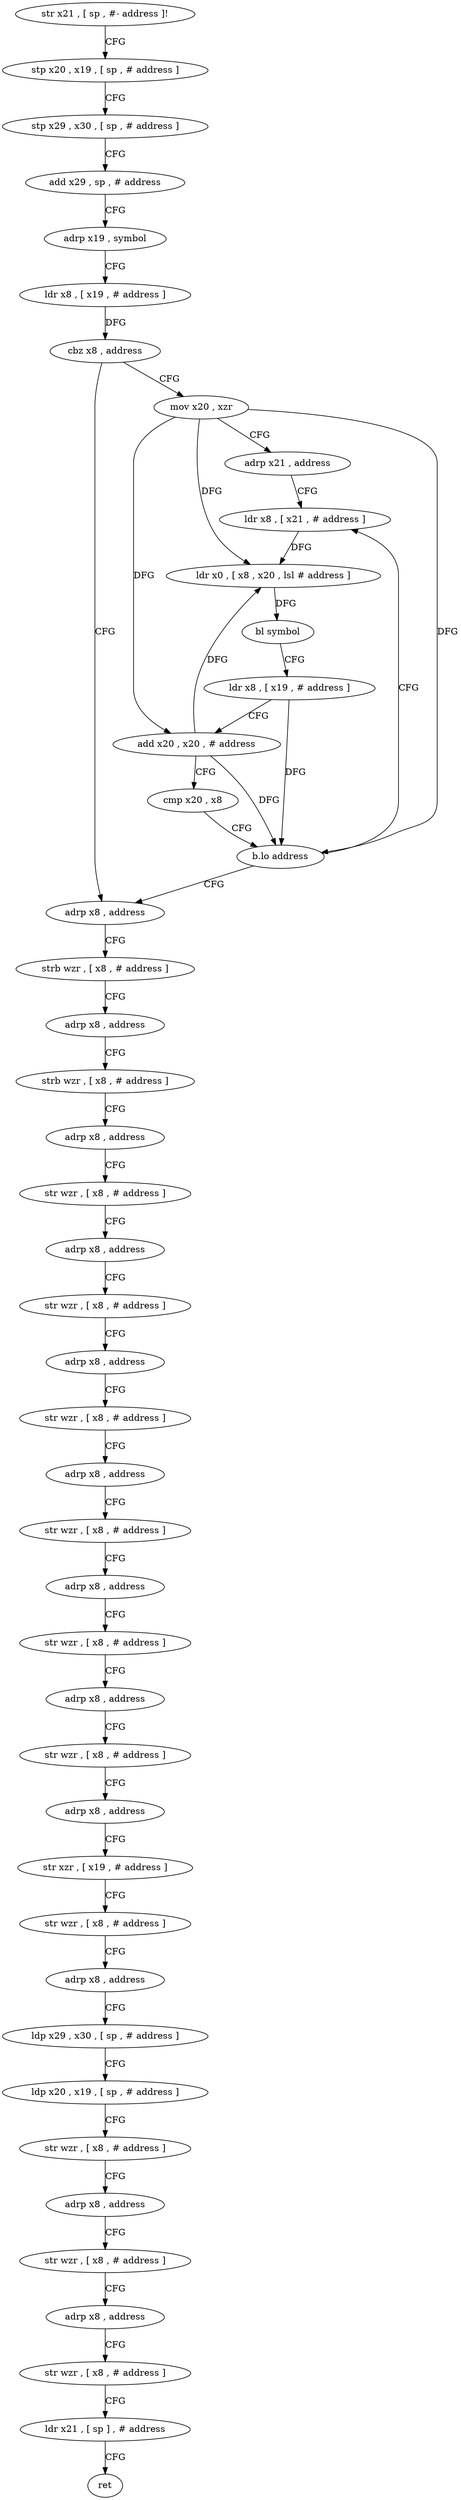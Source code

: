 digraph "func" {
"4211920" [label = "str x21 , [ sp , #- address ]!" ]
"4211924" [label = "stp x20 , x19 , [ sp , # address ]" ]
"4211928" [label = "stp x29 , x30 , [ sp , # address ]" ]
"4211932" [label = "add x29 , sp , # address" ]
"4211936" [label = "adrp x19 , symbol" ]
"4211940" [label = "ldr x8 , [ x19 , # address ]" ]
"4211944" [label = "cbz x8 , address" ]
"4211984" [label = "adrp x8 , address" ]
"4211948" [label = "mov x20 , xzr" ]
"4211988" [label = "strb wzr , [ x8 , # address ]" ]
"4211992" [label = "adrp x8 , address" ]
"4211996" [label = "strb wzr , [ x8 , # address ]" ]
"4212000" [label = "adrp x8 , address" ]
"4212004" [label = "str wzr , [ x8 , # address ]" ]
"4212008" [label = "adrp x8 , address" ]
"4212012" [label = "str wzr , [ x8 , # address ]" ]
"4212016" [label = "adrp x8 , address" ]
"4212020" [label = "str wzr , [ x8 , # address ]" ]
"4212024" [label = "adrp x8 , address" ]
"4212028" [label = "str wzr , [ x8 , # address ]" ]
"4212032" [label = "adrp x8 , address" ]
"4212036" [label = "str wzr , [ x8 , # address ]" ]
"4212040" [label = "adrp x8 , address" ]
"4212044" [label = "str wzr , [ x8 , # address ]" ]
"4212048" [label = "adrp x8 , address" ]
"4212052" [label = "str xzr , [ x19 , # address ]" ]
"4212056" [label = "str wzr , [ x8 , # address ]" ]
"4212060" [label = "adrp x8 , address" ]
"4212064" [label = "ldp x29 , x30 , [ sp , # address ]" ]
"4212068" [label = "ldp x20 , x19 , [ sp , # address ]" ]
"4212072" [label = "str wzr , [ x8 , # address ]" ]
"4212076" [label = "adrp x8 , address" ]
"4212080" [label = "str wzr , [ x8 , # address ]" ]
"4212084" [label = "adrp x8 , address" ]
"4212088" [label = "str wzr , [ x8 , # address ]" ]
"4212092" [label = "ldr x21 , [ sp ] , # address" ]
"4212096" [label = "ret" ]
"4211952" [label = "adrp x21 , address" ]
"4211956" [label = "ldr x8 , [ x21 , # address ]" ]
"4211960" [label = "ldr x0 , [ x8 , x20 , lsl # address ]" ]
"4211964" [label = "bl symbol" ]
"4211968" [label = "ldr x8 , [ x19 , # address ]" ]
"4211972" [label = "add x20 , x20 , # address" ]
"4211976" [label = "cmp x20 , x8" ]
"4211980" [label = "b.lo address" ]
"4211920" -> "4211924" [ label = "CFG" ]
"4211924" -> "4211928" [ label = "CFG" ]
"4211928" -> "4211932" [ label = "CFG" ]
"4211932" -> "4211936" [ label = "CFG" ]
"4211936" -> "4211940" [ label = "CFG" ]
"4211940" -> "4211944" [ label = "DFG" ]
"4211944" -> "4211984" [ label = "CFG" ]
"4211944" -> "4211948" [ label = "CFG" ]
"4211984" -> "4211988" [ label = "CFG" ]
"4211948" -> "4211952" [ label = "CFG" ]
"4211948" -> "4211960" [ label = "DFG" ]
"4211948" -> "4211972" [ label = "DFG" ]
"4211948" -> "4211980" [ label = "DFG" ]
"4211988" -> "4211992" [ label = "CFG" ]
"4211992" -> "4211996" [ label = "CFG" ]
"4211996" -> "4212000" [ label = "CFG" ]
"4212000" -> "4212004" [ label = "CFG" ]
"4212004" -> "4212008" [ label = "CFG" ]
"4212008" -> "4212012" [ label = "CFG" ]
"4212012" -> "4212016" [ label = "CFG" ]
"4212016" -> "4212020" [ label = "CFG" ]
"4212020" -> "4212024" [ label = "CFG" ]
"4212024" -> "4212028" [ label = "CFG" ]
"4212028" -> "4212032" [ label = "CFG" ]
"4212032" -> "4212036" [ label = "CFG" ]
"4212036" -> "4212040" [ label = "CFG" ]
"4212040" -> "4212044" [ label = "CFG" ]
"4212044" -> "4212048" [ label = "CFG" ]
"4212048" -> "4212052" [ label = "CFG" ]
"4212052" -> "4212056" [ label = "CFG" ]
"4212056" -> "4212060" [ label = "CFG" ]
"4212060" -> "4212064" [ label = "CFG" ]
"4212064" -> "4212068" [ label = "CFG" ]
"4212068" -> "4212072" [ label = "CFG" ]
"4212072" -> "4212076" [ label = "CFG" ]
"4212076" -> "4212080" [ label = "CFG" ]
"4212080" -> "4212084" [ label = "CFG" ]
"4212084" -> "4212088" [ label = "CFG" ]
"4212088" -> "4212092" [ label = "CFG" ]
"4212092" -> "4212096" [ label = "CFG" ]
"4211952" -> "4211956" [ label = "CFG" ]
"4211956" -> "4211960" [ label = "DFG" ]
"4211960" -> "4211964" [ label = "DFG" ]
"4211964" -> "4211968" [ label = "CFG" ]
"4211968" -> "4211972" [ label = "CFG" ]
"4211968" -> "4211980" [ label = "DFG" ]
"4211972" -> "4211976" [ label = "CFG" ]
"4211972" -> "4211960" [ label = "DFG" ]
"4211972" -> "4211980" [ label = "DFG" ]
"4211976" -> "4211980" [ label = "CFG" ]
"4211980" -> "4211956" [ label = "CFG" ]
"4211980" -> "4211984" [ label = "CFG" ]
}
